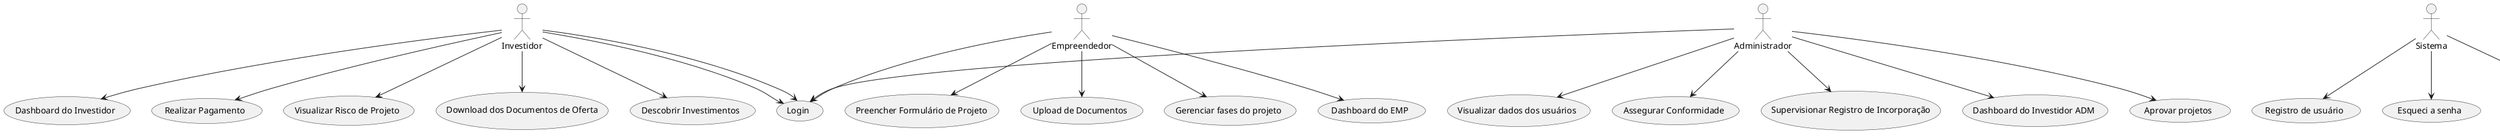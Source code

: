 @startuml
actor Investidor
actor Empreendedor as EMP
actor Administrador
actor Sistema

Investidor --> (Login)
Investidor --> (Login)
Investidor --> (Dashboard do Investidor)
Investidor --> (Realizar Pagamento)
Investidor --> (Visualizar Risco de Projeto)
Investidor --> (Download dos Documentos de Oferta)
Investidor --> (Descobrir Investimentos)

EMP --> (Login)
EMP --> (Preencher Formulário de Projeto)
EMP --> (Upload de Documentos)
EMP --> (Gerenciar fases do projeto)
EMP --> (Dashboard do EMP)

Administrador --> (Login)
Administrador --> (Visualizar dados dos usuários)
Administrador --> (Assegurar Conformidade)
Administrador --> (Supervisionar Registro de Incorporação)
Administrador --> (Dashboard do Investidor ADM)
Administrador --> (Aprovar projetos)

Sistema --> (Registro de usuário)
Sistema --> (Esqueci a senha)
Sistema --> (Notificação de oportunidades para investidores)

@enduml
